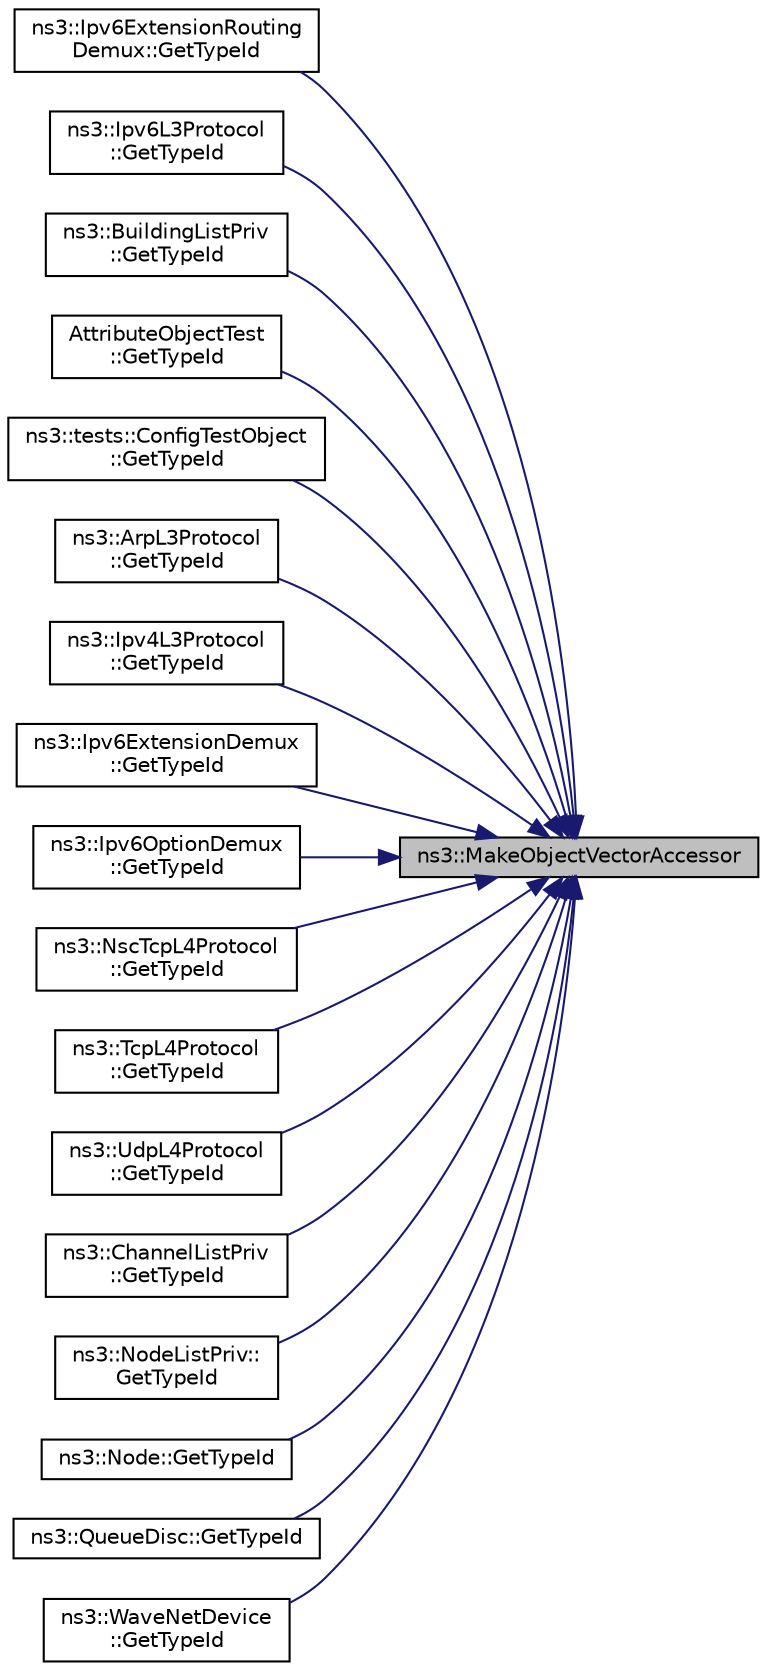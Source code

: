 digraph "ns3::MakeObjectVectorAccessor"
{
 // LATEX_PDF_SIZE
  edge [fontname="Helvetica",fontsize="10",labelfontname="Helvetica",labelfontsize="10"];
  node [fontname="Helvetica",fontsize="10",shape=record];
  rankdir="RL";
  Node1 [label="ns3::MakeObjectVectorAccessor",height=0.2,width=0.4,color="black", fillcolor="grey75", style="filled", fontcolor="black",tooltip="MakeAccessorHelper implementation for ObjectVector."];
  Node1 -> Node2 [dir="back",color="midnightblue",fontsize="10",style="solid",fontname="Helvetica"];
  Node2 [label="ns3::Ipv6ExtensionRouting\lDemux::GetTypeId",height=0.2,width=0.4,color="black", fillcolor="white", style="filled",URL="$classns3_1_1_ipv6_extension_routing_demux.html#a8e3b219552bf087162138f7b3d2084c1",tooltip="The interface ID."];
  Node1 -> Node3 [dir="back",color="midnightblue",fontsize="10",style="solid",fontname="Helvetica"];
  Node3 [label="ns3::Ipv6L3Protocol\l::GetTypeId",height=0.2,width=0.4,color="black", fillcolor="white", style="filled",URL="$classns3_1_1_ipv6_l3_protocol.html#afb1b9affe13b7f2c4ccc0923fa291e11",tooltip="Get the type ID of this class."];
  Node1 -> Node4 [dir="back",color="midnightblue",fontsize="10",style="solid",fontname="Helvetica"];
  Node4 [label="ns3::BuildingListPriv\l::GetTypeId",height=0.2,width=0.4,color="black", fillcolor="white", style="filled",URL="$classns3_1_1_building_list_priv.html#a5c3e5a780d4582319e905ccbdea822a6",tooltip=" "];
  Node1 -> Node5 [dir="back",color="midnightblue",fontsize="10",style="solid",fontname="Helvetica"];
  Node5 [label="AttributeObjectTest\l::GetTypeId",height=0.2,width=0.4,color="black", fillcolor="white", style="filled",URL="$class_attribute_object_test.html#a1a3064dae19725ebd81d6da0a74e7021",tooltip=" "];
  Node1 -> Node6 [dir="back",color="midnightblue",fontsize="10",style="solid",fontname="Helvetica"];
  Node6 [label="ns3::tests::ConfigTestObject\l::GetTypeId",height=0.2,width=0.4,color="black", fillcolor="white", style="filled",URL="$classns3_1_1tests_1_1_config_test_object.html#a7184e17d5480d51c65549c46f42f07e0",tooltip="Get the type ID."];
  Node1 -> Node7 [dir="back",color="midnightblue",fontsize="10",style="solid",fontname="Helvetica"];
  Node7 [label="ns3::ArpL3Protocol\l::GetTypeId",height=0.2,width=0.4,color="black", fillcolor="white", style="filled",URL="$classns3_1_1_arp_l3_protocol.html#a2733879f637c220b7876ff5edaaefcdf",tooltip="Get the type ID."];
  Node1 -> Node8 [dir="back",color="midnightblue",fontsize="10",style="solid",fontname="Helvetica"];
  Node8 [label="ns3::Ipv4L3Protocol\l::GetTypeId",height=0.2,width=0.4,color="black", fillcolor="white", style="filled",URL="$classns3_1_1_ipv4_l3_protocol.html#a6ba2da2443b09b292b75aad2a52ecc4b",tooltip="Get the type ID."];
  Node1 -> Node9 [dir="back",color="midnightblue",fontsize="10",style="solid",fontname="Helvetica"];
  Node9 [label="ns3::Ipv6ExtensionDemux\l::GetTypeId",height=0.2,width=0.4,color="black", fillcolor="white", style="filled",URL="$classns3_1_1_ipv6_extension_demux.html#a7cb8446d38c0d6726cfa7636a0e700e1",tooltip="The interface ID."];
  Node1 -> Node10 [dir="back",color="midnightblue",fontsize="10",style="solid",fontname="Helvetica"];
  Node10 [label="ns3::Ipv6OptionDemux\l::GetTypeId",height=0.2,width=0.4,color="black", fillcolor="white", style="filled",URL="$classns3_1_1_ipv6_option_demux.html#a0708bf498965409e404d3e89b9331803",tooltip="The interface ID."];
  Node1 -> Node11 [dir="back",color="midnightblue",fontsize="10",style="solid",fontname="Helvetica"];
  Node11 [label="ns3::NscTcpL4Protocol\l::GetTypeId",height=0.2,width=0.4,color="black", fillcolor="white", style="filled",URL="$classns3_1_1_nsc_tcp_l4_protocol.html#a2a6f330ce93376d7e2b4a09741565a9c",tooltip="Get the type ID."];
  Node1 -> Node12 [dir="back",color="midnightblue",fontsize="10",style="solid",fontname="Helvetica"];
  Node12 [label="ns3::TcpL4Protocol\l::GetTypeId",height=0.2,width=0.4,color="black", fillcolor="white", style="filled",URL="$classns3_1_1_tcp_l4_protocol.html#ad5c8be6d4a2f790b4a095d97ad35f6f9",tooltip="Get the type ID."];
  Node1 -> Node13 [dir="back",color="midnightblue",fontsize="10",style="solid",fontname="Helvetica"];
  Node13 [label="ns3::UdpL4Protocol\l::GetTypeId",height=0.2,width=0.4,color="black", fillcolor="white", style="filled",URL="$classns3_1_1_udp_l4_protocol.html#a3634aa5ca6a9beb59b4b9f451411be75",tooltip="Get the type ID."];
  Node1 -> Node14 [dir="back",color="midnightblue",fontsize="10",style="solid",fontname="Helvetica"];
  Node14 [label="ns3::ChannelListPriv\l::GetTypeId",height=0.2,width=0.4,color="black", fillcolor="white", style="filled",URL="$classns3_1_1_channel_list_priv.html#a42b1bda3b827567b8ea5ba6498d277cd",tooltip="Get the type ID."];
  Node1 -> Node15 [dir="back",color="midnightblue",fontsize="10",style="solid",fontname="Helvetica"];
  Node15 [label="ns3::NodeListPriv::\lGetTypeId",height=0.2,width=0.4,color="black", fillcolor="white", style="filled",URL="$classns3_1_1_node_list_priv.html#a82eccf7314f15f80e48f47e09b74ab01",tooltip="Get the type ID."];
  Node1 -> Node16 [dir="back",color="midnightblue",fontsize="10",style="solid",fontname="Helvetica"];
  Node16 [label="ns3::Node::GetTypeId",height=0.2,width=0.4,color="black", fillcolor="white", style="filled",URL="$classns3_1_1_node.html#ad2eb137f7a3ce60b9063c8118e970935",tooltip="Get the type ID."];
  Node1 -> Node17 [dir="back",color="midnightblue",fontsize="10",style="solid",fontname="Helvetica"];
  Node17 [label="ns3::QueueDisc::GetTypeId",height=0.2,width=0.4,color="black", fillcolor="white", style="filled",URL="$classns3_1_1_queue_disc.html#a425dcb905ce9b18fa5e83316fc63961e",tooltip="Get the type ID."];
  Node1 -> Node18 [dir="back",color="midnightblue",fontsize="10",style="solid",fontname="Helvetica"];
  Node18 [label="ns3::WaveNetDevice\l::GetTypeId",height=0.2,width=0.4,color="black", fillcolor="white", style="filled",URL="$classns3_1_1_wave_net_device.html#a89ef5e155729b91ccf8c5e057bdb31af",tooltip="Get the type ID."];
}
